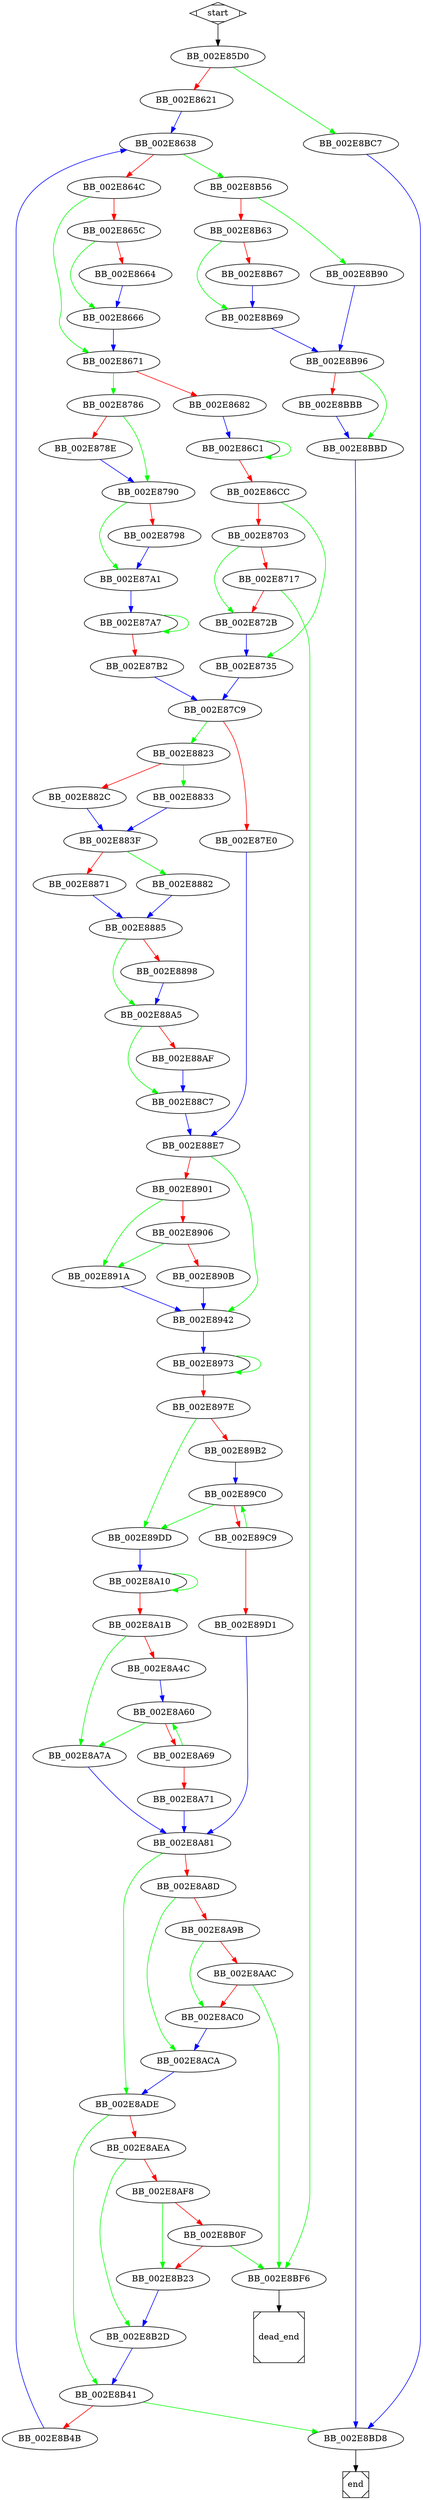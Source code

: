 digraph G {
  start -> BB_002E85D0;

  BB_002E85D0 -> BB_002E8621 [color=red];
  BB_002E85D0 -> BB_002E8BC7 [color=green];
  
  BB_002E8621 -> BB_002E8638 [color=blue];
  
  BB_002E8638 -> BB_002E864C [color=red];
  BB_002E8638 -> BB_002E8B56 [color=green];
  
  BB_002E864C -> BB_002E865C [color=red];
  BB_002E864C -> BB_002E8671 [color=green];
  
  BB_002E865C -> BB_002E8664 [color=red];
  BB_002E865C -> BB_002E8666 [color=green];
  
  BB_002E8664 -> BB_002E8666 [color=blue];
  
  BB_002E8666 -> BB_002E8671 [color=blue];
  
  BB_002E8671 -> BB_002E8682 [color=red];
  BB_002E8671 -> BB_002E8786 [color=green];
  
  BB_002E8682 -> BB_002E86C1 [color=blue];
  
  BB_002E86C1 -> BB_002E86CC [color=red];
  BB_002E86C1 -> BB_002E86C1 [color=green];
  
  BB_002E86CC -> BB_002E8703 [color=red];
  BB_002E86CC -> BB_002E8735 [color=green];
  
  BB_002E8703 -> BB_002E8717 [color=red];
  BB_002E8703 -> BB_002E872B [color=green];
  
  BB_002E8717 -> BB_002E872B [color=red];
  BB_002E8717 -> BB_002E8BF6 [color=green];
  
  BB_002E872B -> BB_002E8735 [color=blue];
  
  BB_002E8735 -> BB_002E87C9 [color=blue];
  
  BB_002E8786 -> BB_002E878E [color=red];
  BB_002E8786 -> BB_002E8790 [color=green];
  
  BB_002E878E -> BB_002E8790 [color=blue];
  
  BB_002E8790 -> BB_002E8798 [color=red];
  BB_002E8790 -> BB_002E87A1 [color=green];
  
  BB_002E8798 -> BB_002E87A1 [color=blue];
  
  BB_002E87A1 -> BB_002E87A7 [color=blue];
  
  BB_002E87A7 -> BB_002E87B2 [color=red];
  BB_002E87A7 -> BB_002E87A7 [color=green];
  
  BB_002E87B2 -> BB_002E87C9 [color=blue];
  
  BB_002E87C9 -> BB_002E87E0 [color=red];
  BB_002E87C9 -> BB_002E8823 [color=green];
  
  BB_002E87E0 -> BB_002E88E7 [color=blue];
  
  BB_002E8823 -> BB_002E882C [color=red];
  BB_002E8823 -> BB_002E8833 [color=green];
  
  BB_002E882C -> BB_002E883F [color=blue];
  
  BB_002E8833 -> BB_002E883F [color=blue];
  
  BB_002E883F -> BB_002E8871 [color=red];
  BB_002E883F -> BB_002E8882 [color=green];
  
  BB_002E8871 -> BB_002E8885 [color=blue];
  
  BB_002E8882 -> BB_002E8885 [color=blue];
  
  BB_002E8885 -> BB_002E8898 [color=red];
  BB_002E8885 -> BB_002E88A5 [color=green];
  
  BB_002E8898 -> BB_002E88A5 [color=blue];
  
  BB_002E88A5 -> BB_002E88AF [color=red];
  BB_002E88A5 -> BB_002E88C7 [color=green];
  
  BB_002E88AF -> BB_002E88C7 [color=blue];
  
  BB_002E88C7 -> BB_002E88E7 [color=blue];
  
  BB_002E88E7 -> BB_002E8901 [color=red];
  BB_002E88E7 -> BB_002E8942 [color=green];
  
  BB_002E8901 -> BB_002E8906 [color=red];
  BB_002E8901 -> BB_002E891A [color=green];
  
  BB_002E8906 -> BB_002E890B [color=red];
  BB_002E8906 -> BB_002E891A [color=green];
  
  BB_002E890B -> BB_002E8942 [color=blue];
  
  BB_002E891A -> BB_002E8942 [color=blue];
  
  BB_002E8942 -> BB_002E8973 [color=blue];
  
  BB_002E8973 -> BB_002E897E [color=red];
  BB_002E8973 -> BB_002E8973 [color=green];
  
  BB_002E897E -> BB_002E89B2 [color=red];
  BB_002E897E -> BB_002E89DD [color=green];
  
  BB_002E89B2 -> BB_002E89C0 [color=blue];
  
  BB_002E89C0 -> BB_002E89C9 [color=red];
  BB_002E89C0 -> BB_002E89DD [color=green];
  
  BB_002E89C9 -> BB_002E89D1 [color=red];
  BB_002E89C9 -> BB_002E89C0 [color=green];
  
  BB_002E89D1 -> BB_002E8A81 [color=blue];
  
  BB_002E89DD -> BB_002E8A10 [color=blue];
  
  BB_002E8A10 -> BB_002E8A1B [color=red];
  BB_002E8A10 -> BB_002E8A10 [color=green];
  
  BB_002E8A1B -> BB_002E8A4C [color=red];
  BB_002E8A1B -> BB_002E8A7A [color=green];
  
  BB_002E8A4C -> BB_002E8A60 [color=blue];
  
  BB_002E8A60 -> BB_002E8A69 [color=red];
  BB_002E8A60 -> BB_002E8A7A [color=green];
  
  BB_002E8A69 -> BB_002E8A71 [color=red];
  BB_002E8A69 -> BB_002E8A60 [color=green];
  
  BB_002E8A71 -> BB_002E8A81 [color=blue];
  
  BB_002E8A7A -> BB_002E8A81 [color=blue];
  
  BB_002E8A81 -> BB_002E8A8D [color=red];
  BB_002E8A81 -> BB_002E8ADE [color=green];
  
  BB_002E8A8D -> BB_002E8A9B [color=red];
  BB_002E8A8D -> BB_002E8ACA [color=green];
  
  BB_002E8A9B -> BB_002E8AAC [color=red];
  BB_002E8A9B -> BB_002E8AC0 [color=green];
  
  BB_002E8AAC -> BB_002E8AC0 [color=red];
  BB_002E8AAC -> BB_002E8BF6 [color=green];
  
  BB_002E8AC0 -> BB_002E8ACA [color=blue];
  
  BB_002E8ACA -> BB_002E8ADE [color=blue];
  
  BB_002E8ADE -> BB_002E8AEA [color=red];
  BB_002E8ADE -> BB_002E8B41 [color=green];
  
  BB_002E8AEA -> BB_002E8AF8 [color=red];
  BB_002E8AEA -> BB_002E8B2D [color=green];
  
  BB_002E8AF8 -> BB_002E8B0F [color=red];
  BB_002E8AF8 -> BB_002E8B23 [color=green];
  
  BB_002E8B0F -> BB_002E8B23 [color=red];
  BB_002E8B0F -> BB_002E8BF6 [color=green];
  
  BB_002E8B23 -> BB_002E8B2D [color=blue];
  
  BB_002E8B2D -> BB_002E8B41 [color=blue];
  
  BB_002E8B41 -> BB_002E8B4B [color=red];
  BB_002E8B41 -> BB_002E8BD8 [color=green];
  
  BB_002E8B4B -> BB_002E8638 [color=blue];
  
  BB_002E8B56 -> BB_002E8B63 [color=red];
  BB_002E8B56 -> BB_002E8B90 [color=green];
  
  BB_002E8B63 -> BB_002E8B67 [color=red];
  BB_002E8B63 -> BB_002E8B69 [color=green];
  
  BB_002E8B67 -> BB_002E8B69 [color=blue];
  
  BB_002E8B69 -> BB_002E8B96 [color=blue];
  
  BB_002E8B90 -> BB_002E8B96 [color=blue];
  
  BB_002E8B96 -> BB_002E8BBB [color=red];
  BB_002E8B96 -> BB_002E8BBD [color=green];
  
  BB_002E8BBB -> BB_002E8BBD [color=blue];
  
  BB_002E8BBD -> BB_002E8BD8 [color=blue];
  
  BB_002E8BC7 -> BB_002E8BD8 [color=blue];
  
  BB_002E8BD8 -> end;
  
  BB_002E8BF6 -> dead_end;
  
  start [shape=Mdiamond];
  end [shape=Msquare];
  dead_end [shape=Msquare];
}
